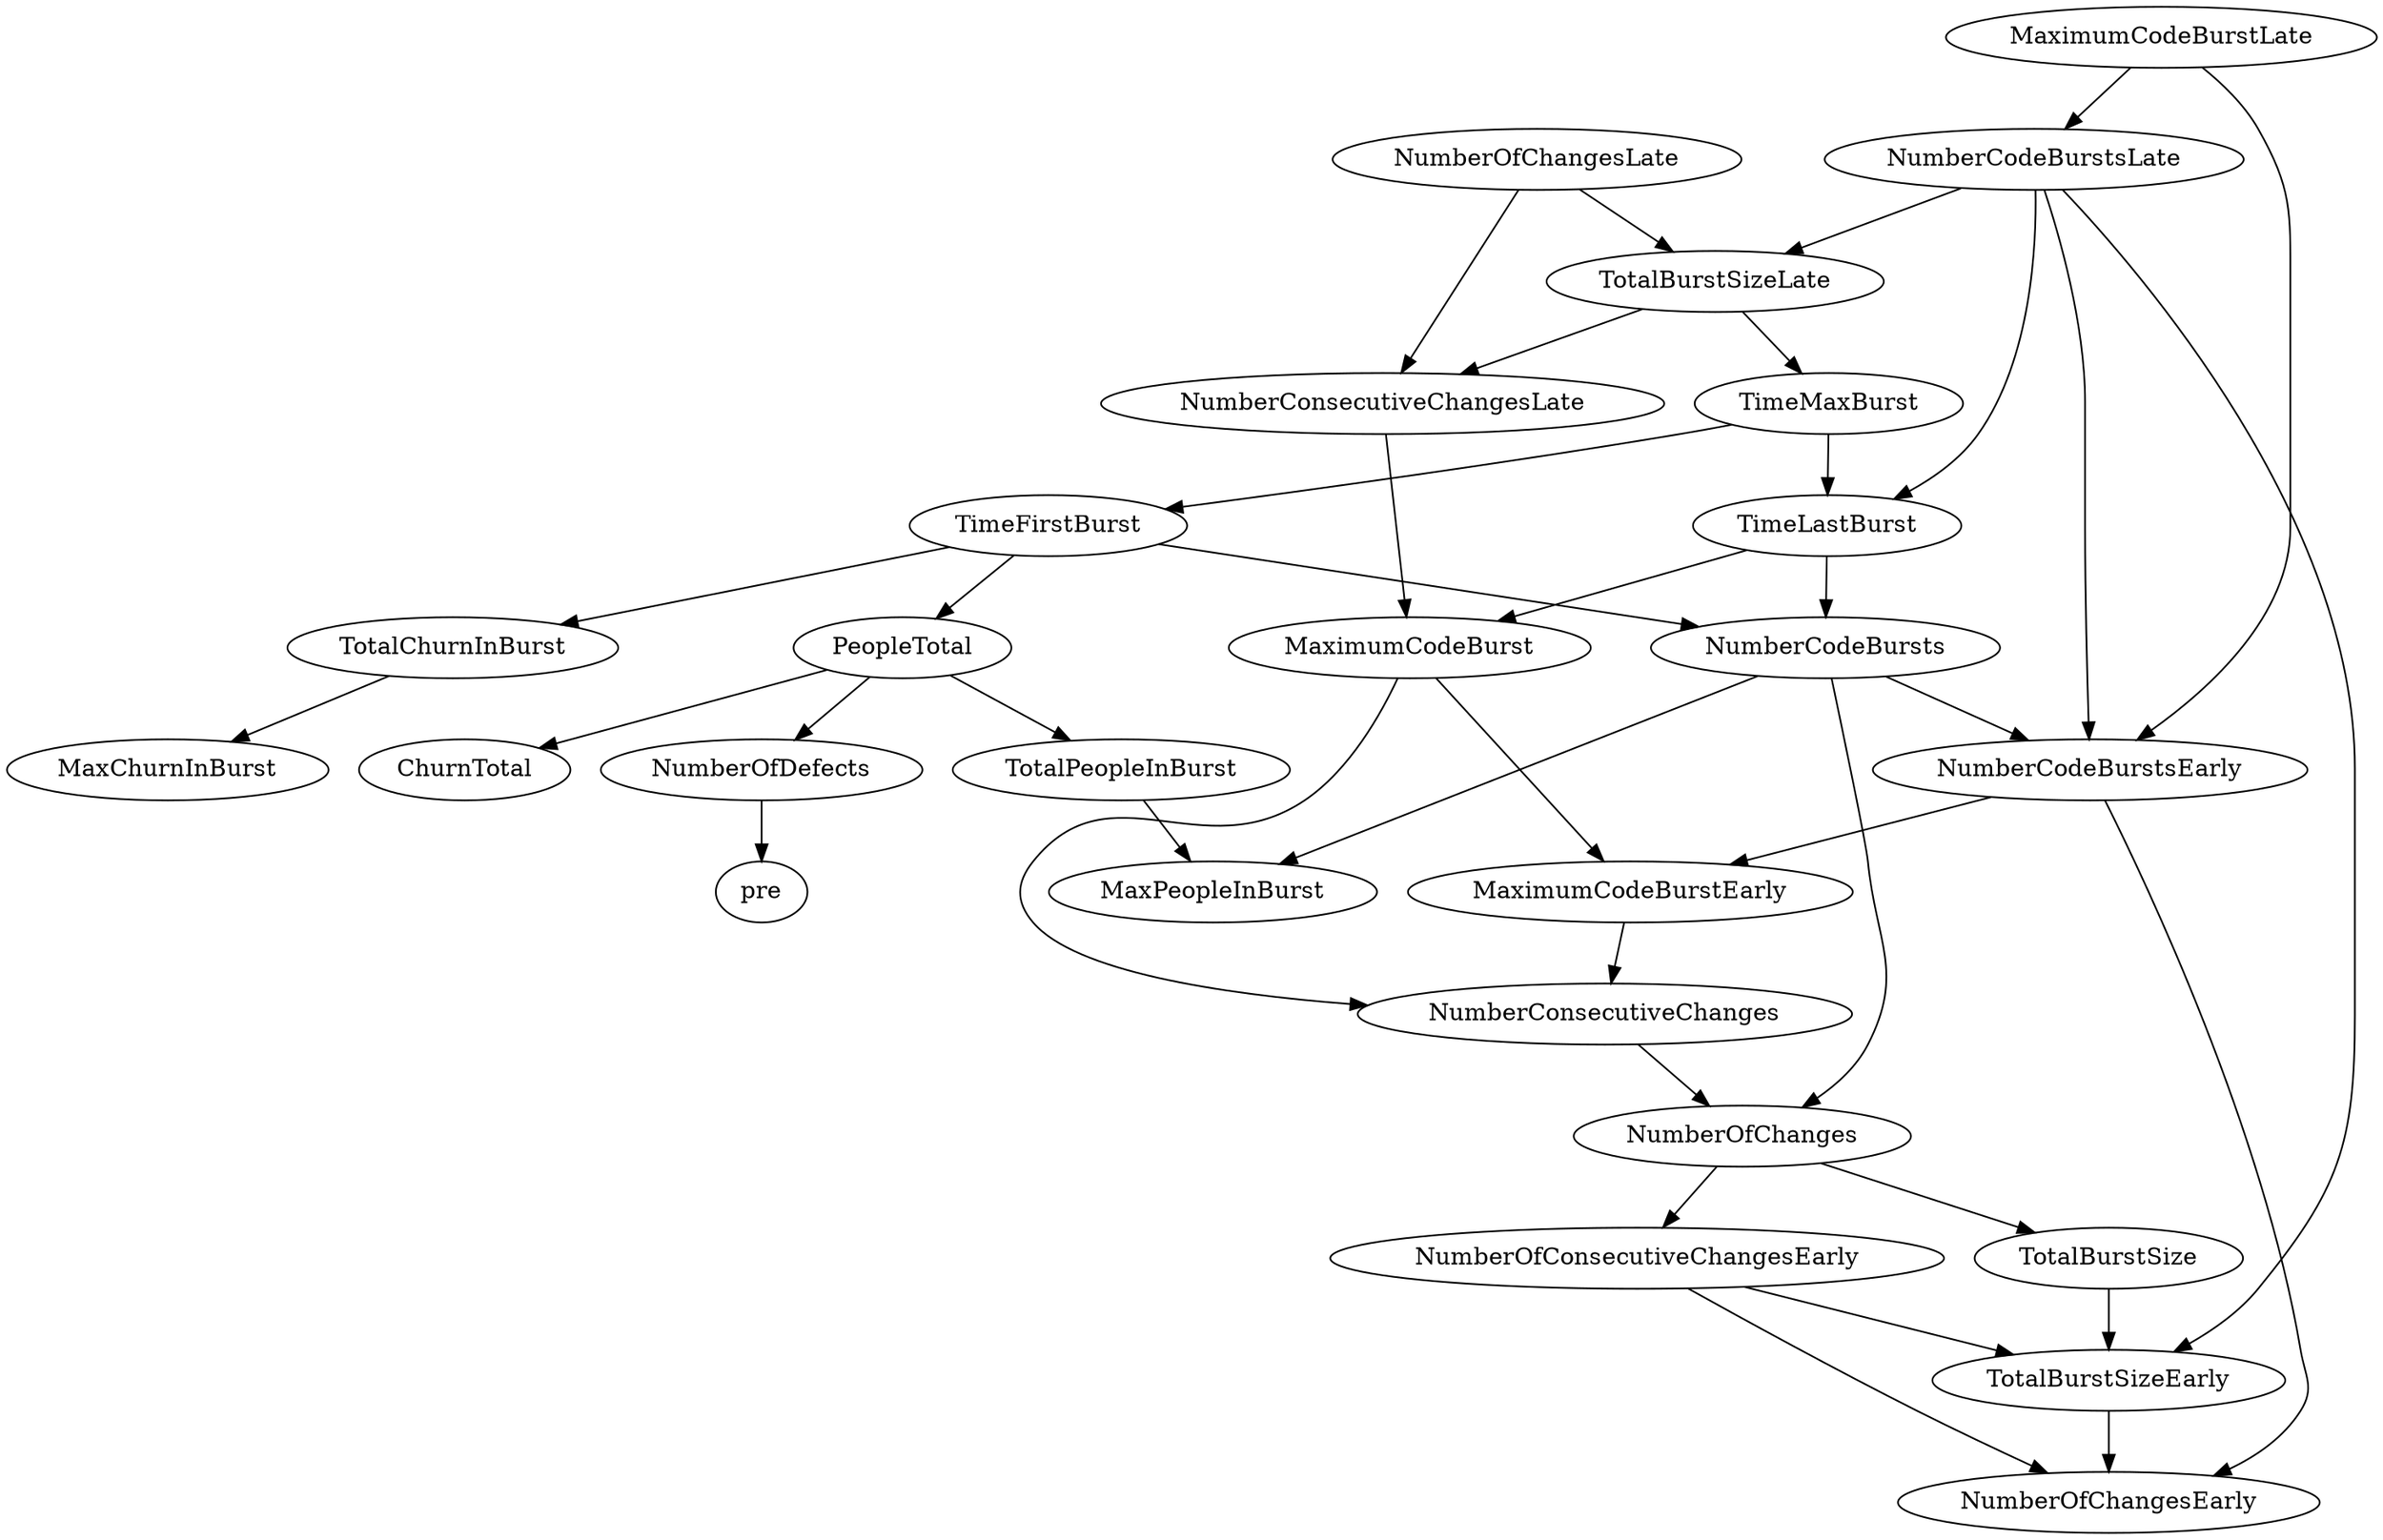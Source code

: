 digraph {
   TotalPeopleInBurst;
   MaximumCodeBurstLate;
   NumberOfChanges;
   MaxPeopleInBurst;
   TotalBurstSizeLate;
   NumberCodeBurstsLate;
   NumberOfChangesLate;
   NumberOfChangesEarly;
   MaxChurnInBurst;
   MaximumCodeBurstEarly;
   NumberCodeBurstsEarly;
   TimeFirstBurst;
   TotalChurnInBurst;
   ChurnTotal;
   MaximumCodeBurst;
   NumberOfConsecutiveChangesEarly;
   NumberConsecutiveChangesLate;
   TotalBurstSizeEarly;
   TotalBurstSize;
   TimeMaxBurst;
   NumberConsecutiveChanges;
   TimeLastBurst;
   NumberCodeBursts;
   PeopleTotal;
   pre;
   NumberOfDefects;
   TotalPeopleInBurst -> MaxPeopleInBurst;
   MaximumCodeBurstLate -> NumberCodeBurstsLate;
   MaximumCodeBurstLate -> NumberCodeBurstsEarly;
   NumberOfChanges -> NumberOfConsecutiveChangesEarly;
   NumberOfChanges -> TotalBurstSize;
   TotalBurstSizeLate -> NumberConsecutiveChangesLate;
   TotalBurstSizeLate -> TimeMaxBurst;
   NumberCodeBurstsLate -> TotalBurstSizeLate;
   NumberCodeBurstsLate -> NumberCodeBurstsEarly;
   NumberCodeBurstsLate -> TotalBurstSizeEarly;
   NumberCodeBurstsLate -> TimeLastBurst;
   NumberOfChangesLate -> TotalBurstSizeLate;
   NumberOfChangesLate -> NumberConsecutiveChangesLate;
   MaximumCodeBurstEarly -> NumberConsecutiveChanges;
   NumberCodeBurstsEarly -> NumberOfChangesEarly;
   NumberCodeBurstsEarly -> MaximumCodeBurstEarly;
   TimeFirstBurst -> TotalChurnInBurst;
   TimeFirstBurst -> NumberCodeBursts;
   TimeFirstBurst -> PeopleTotal;
   TotalChurnInBurst -> MaxChurnInBurst;
   MaximumCodeBurst -> MaximumCodeBurstEarly;
   MaximumCodeBurst -> NumberConsecutiveChanges;
   NumberOfConsecutiveChangesEarly -> NumberOfChangesEarly;
   NumberOfConsecutiveChangesEarly -> TotalBurstSizeEarly;
   NumberConsecutiveChangesLate -> MaximumCodeBurst;
   TotalBurstSizeEarly -> NumberOfChangesEarly;
   TotalBurstSize -> TotalBurstSizeEarly;
   TimeMaxBurst -> TimeFirstBurst;
   TimeMaxBurst -> TimeLastBurst;
   NumberConsecutiveChanges -> NumberOfChanges;
   TimeLastBurst -> MaximumCodeBurst;
   TimeLastBurst -> NumberCodeBursts;
   NumberCodeBursts -> NumberOfChanges;
   NumberCodeBursts -> MaxPeopleInBurst;
   NumberCodeBursts -> NumberCodeBurstsEarly;
   PeopleTotal -> TotalPeopleInBurst;
   PeopleTotal -> ChurnTotal;
   PeopleTotal -> NumberOfDefects;
   NumberOfDefects -> pre;
}

